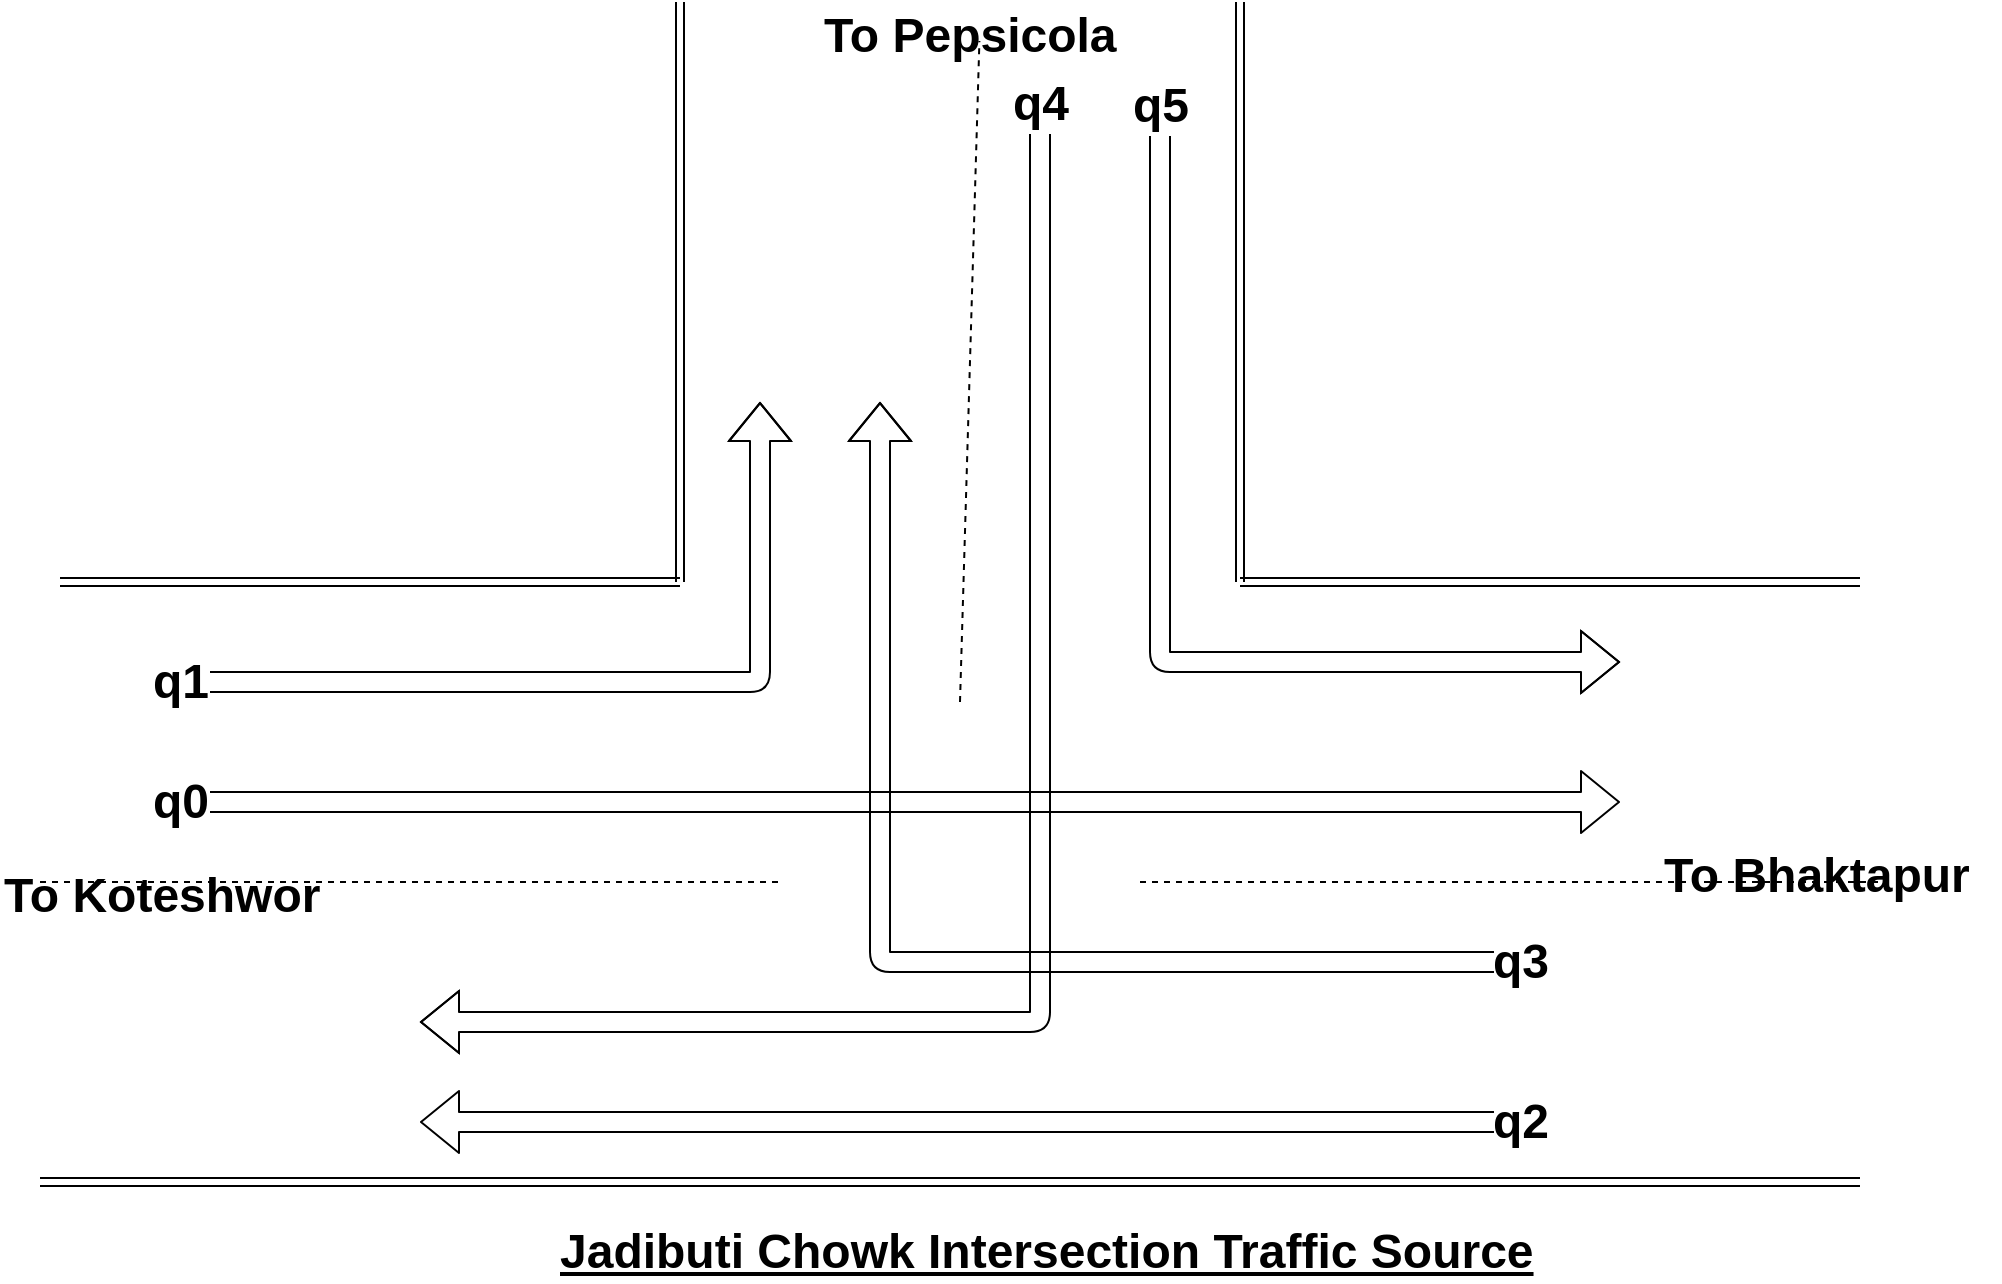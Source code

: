 <mxfile version="11.1.2" type="github"><diagram id="qSWy11BJBHWPaZ05uFA8" name="Page-1"><mxGraphModel dx="2697" dy="1907" grid="1" gridSize="10" guides="1" tooltips="1" connect="1" arrows="1" fold="1" page="1" pageScale="1" pageWidth="850" pageHeight="1100" math="0" shadow="0"><root><mxCell id="0"/><mxCell id="1" parent="0"/><mxCell id="9vvSmZwgqN4QdBZupE5t-1" value="" style="shape=link;html=1;" parent="1" edge="1"><mxGeometry width="50" height="50" relative="1" as="geometry"><mxPoint x="40" y="290" as="sourcePoint"/><mxPoint x="40" as="targetPoint"/></mxGeometry></mxCell><mxCell id="9vvSmZwgqN4QdBZupE5t-3" value="" style="shape=link;html=1;" parent="1" edge="1"><mxGeometry width="50" height="50" relative="1" as="geometry"><mxPoint x="320" y="290" as="sourcePoint"/><mxPoint x="320" as="targetPoint"/></mxGeometry></mxCell><mxCell id="9vvSmZwgqN4QdBZupE5t-4" value="" style="shape=link;html=1;" parent="1" edge="1"><mxGeometry width="50" height="50" relative="1" as="geometry"><mxPoint x="40" y="290" as="sourcePoint"/><mxPoint x="-270" y="290" as="targetPoint"/></mxGeometry></mxCell><mxCell id="9vvSmZwgqN4QdBZupE5t-5" value="" style="shape=link;html=1;" parent="1" edge="1"><mxGeometry width="50" height="50" relative="1" as="geometry"><mxPoint x="630" y="290" as="sourcePoint"/><mxPoint x="320" y="290" as="targetPoint"/></mxGeometry></mxCell><mxCell id="9vvSmZwgqN4QdBZupE5t-6" value="" style="shape=link;html=1;" parent="1" edge="1"><mxGeometry width="50" height="50" relative="1" as="geometry"><mxPoint x="630" y="590" as="sourcePoint"/><mxPoint x="-280" y="590" as="targetPoint"/></mxGeometry></mxCell><mxCell id="9vvSmZwgqN4QdBZupE5t-7" value="" style="endArrow=none;dashed=1;html=1;" parent="1" edge="1"><mxGeometry width="50" height="50" relative="1" as="geometry"><mxPoint x="-280" y="440" as="sourcePoint"/><mxPoint x="90" y="440" as="targetPoint"/></mxGeometry></mxCell><mxCell id="9vvSmZwgqN4QdBZupE5t-8" value="" style="endArrow=none;dashed=1;html=1;" parent="1" edge="1"><mxGeometry width="50" height="50" relative="1" as="geometry"><mxPoint x="270" y="440" as="sourcePoint"/><mxPoint x="640" y="440" as="targetPoint"/></mxGeometry></mxCell><mxCell id="9vvSmZwgqN4QdBZupE5t-9" value="" style="endArrow=none;dashed=1;html=1;" parent="1" edge="1" source="WSFRDcevJ0OsIQPhY7j6-14"><mxGeometry width="50" height="50" relative="1" as="geometry"><mxPoint x="180" y="350" as="sourcePoint"/><mxPoint x="180" as="targetPoint"/></mxGeometry></mxCell><mxCell id="WSFRDcevJ0OsIQPhY7j6-1" value="" style="shape=flexArrow;endArrow=classic;html=1;" edge="1" parent="1"><mxGeometry width="50" height="50" relative="1" as="geometry"><mxPoint x="280" y="50" as="sourcePoint"/><mxPoint x="510" y="330" as="targetPoint"/><Array as="points"><mxPoint x="280" y="330"/></Array></mxGeometry></mxCell><mxCell id="WSFRDcevJ0OsIQPhY7j6-3" value="&lt;font style=&quot;font-size: 24px&quot;&gt;&lt;b&gt;q5&lt;/b&gt;&lt;/font&gt;" style="text;html=1;resizable=0;points=[];align=center;verticalAlign=middle;labelBackgroundColor=#ffffff;" vertex="1" connectable="0" parent="WSFRDcevJ0OsIQPhY7j6-1"><mxGeometry x="-0.916" y="4" relative="1" as="geometry"><mxPoint x="-4" y="-20" as="offset"/></mxGeometry></mxCell><mxCell id="WSFRDcevJ0OsIQPhY7j6-4" value="" style="shape=flexArrow;endArrow=classic;html=1;" edge="1" parent="1"><mxGeometry width="50" height="50" relative="1" as="geometry"><mxPoint x="-200" y="340" as="sourcePoint"/><mxPoint x="80" y="200" as="targetPoint"/><Array as="points"><mxPoint x="80" y="340"/></Array></mxGeometry></mxCell><mxCell id="WSFRDcevJ0OsIQPhY7j6-5" value="&lt;font style=&quot;font-size: 24px&quot;&gt;&lt;b&gt;q1&lt;/b&gt;&lt;/font&gt;" style="text;html=1;resizable=0;points=[];align=center;verticalAlign=middle;labelBackgroundColor=#ffffff;" vertex="1" connectable="0" parent="WSFRDcevJ0OsIQPhY7j6-4"><mxGeometry x="-0.916" y="4" relative="1" as="geometry"><mxPoint x="-27.5" y="4" as="offset"/></mxGeometry></mxCell><mxCell id="WSFRDcevJ0OsIQPhY7j6-6" value="" style="shape=flexArrow;endArrow=classic;html=1;" edge="1" parent="1"><mxGeometry width="50" height="50" relative="1" as="geometry"><mxPoint x="450" y="480" as="sourcePoint"/><mxPoint x="140" y="200" as="targetPoint"/><Array as="points"><mxPoint x="140" y="480"/></Array></mxGeometry></mxCell><mxCell id="WSFRDcevJ0OsIQPhY7j6-7" value="&lt;font style=&quot;font-size: 24px&quot;&gt;&lt;b&gt;q3&lt;/b&gt;&lt;/font&gt;" style="text;html=1;resizable=0;points=[];align=center;verticalAlign=middle;labelBackgroundColor=#ffffff;" vertex="1" connectable="0" parent="WSFRDcevJ0OsIQPhY7j6-6"><mxGeometry x="-0.916" y="4" relative="1" as="geometry"><mxPoint x="34.5" y="-4" as="offset"/></mxGeometry></mxCell><mxCell id="WSFRDcevJ0OsIQPhY7j6-8" value="" style="shape=flexArrow;endArrow=classic;html=1;" edge="1" parent="1"><mxGeometry width="50" height="50" relative="1" as="geometry"><mxPoint x="220" y="50" as="sourcePoint"/><mxPoint x="-90" y="510" as="targetPoint"/><Array as="points"><mxPoint x="220" y="510"/></Array></mxGeometry></mxCell><mxCell id="WSFRDcevJ0OsIQPhY7j6-9" value="&lt;font style=&quot;font-size: 24px&quot;&gt;&lt;b&gt;q4&lt;/b&gt;&lt;/font&gt;" style="text;html=1;resizable=0;points=[];align=center;verticalAlign=middle;labelBackgroundColor=#ffffff;" vertex="1" connectable="0" parent="WSFRDcevJ0OsIQPhY7j6-8"><mxGeometry x="-0.916" y="4" relative="1" as="geometry"><mxPoint x="-4" y="-31.5" as="offset"/></mxGeometry></mxCell><mxCell id="WSFRDcevJ0OsIQPhY7j6-10" value="" style="shape=flexArrow;endArrow=classic;html=1;" edge="1" parent="1"><mxGeometry width="50" height="50" relative="1" as="geometry"><mxPoint x="-200" y="400" as="sourcePoint"/><mxPoint x="510" y="400" as="targetPoint"/></mxGeometry></mxCell><mxCell id="WSFRDcevJ0OsIQPhY7j6-11" value="&lt;font style=&quot;font-size: 24px&quot;&gt;&lt;b&gt;q0&lt;/b&gt;&lt;/font&gt;" style="text;html=1;resizable=0;points=[];align=center;verticalAlign=middle;labelBackgroundColor=#ffffff;" vertex="1" connectable="0" parent="WSFRDcevJ0OsIQPhY7j6-10"><mxGeometry x="-0.93" relative="1" as="geometry"><mxPoint x="-35" as="offset"/></mxGeometry></mxCell><mxCell id="WSFRDcevJ0OsIQPhY7j6-12" value="" style="shape=flexArrow;endArrow=classic;html=1;" edge="1" parent="1"><mxGeometry width="50" height="50" relative="1" as="geometry"><mxPoint x="450" y="560" as="sourcePoint"/><mxPoint x="-90" y="560" as="targetPoint"/></mxGeometry></mxCell><mxCell id="WSFRDcevJ0OsIQPhY7j6-13" value="&lt;font style=&quot;font-size: 24px&quot;&gt;&lt;b&gt;q2&lt;/b&gt;&lt;/font&gt;" style="text;html=1;resizable=0;points=[];align=center;verticalAlign=middle;labelBackgroundColor=#ffffff;" vertex="1" connectable="0" parent="WSFRDcevJ0OsIQPhY7j6-12"><mxGeometry x="-0.93" relative="1" as="geometry"><mxPoint x="28.5" as="offset"/></mxGeometry></mxCell><mxCell id="WSFRDcevJ0OsIQPhY7j6-14" value="&lt;font style=&quot;font-size: 24px&quot;&gt;&lt;b&gt;To Pepsicola&lt;/b&gt;&lt;/font&gt;" style="text;html=1;resizable=0;points=[];autosize=1;align=left;verticalAlign=top;spacingTop=-4;" vertex="1" parent="1"><mxGeometry x="110" y="-0.5" width="160" height="20" as="geometry"/></mxCell><mxCell id="WSFRDcevJ0OsIQPhY7j6-15" value="" style="endArrow=none;dashed=1;html=1;" edge="1" parent="1" target="WSFRDcevJ0OsIQPhY7j6-14"><mxGeometry width="50" height="50" relative="1" as="geometry"><mxPoint x="180" y="350" as="sourcePoint"/><mxPoint x="180" as="targetPoint"/></mxGeometry></mxCell><mxCell id="WSFRDcevJ0OsIQPhY7j6-16" value="&lt;font style=&quot;font-size: 24px&quot;&gt;&lt;b&gt;To Bhaktapur&lt;/b&gt;&lt;/font&gt;" style="text;html=1;resizable=0;points=[];autosize=1;align=left;verticalAlign=top;spacingTop=-4;" vertex="1" parent="1"><mxGeometry x="530" y="420" width="170" height="20" as="geometry"/></mxCell><mxCell id="WSFRDcevJ0OsIQPhY7j6-17" value="&lt;font style=&quot;font-size: 24px&quot;&gt;&lt;b&gt;To Koteshwor&lt;/b&gt;&lt;/font&gt;" style="text;html=1;resizable=0;points=[];autosize=1;align=left;verticalAlign=top;spacingTop=-4;" vertex="1" parent="1"><mxGeometry x="-300" y="430" width="170" height="20" as="geometry"/></mxCell><mxCell id="WSFRDcevJ0OsIQPhY7j6-18" value="&lt;font style=&quot;font-size: 24px&quot;&gt;&lt;b&gt;&lt;u&gt;Jadibuti Chowk Intersection Traffic Source&lt;/u&gt;&lt;/b&gt;&lt;/font&gt;" style="text;html=1;resizable=0;points=[];autosize=1;align=left;verticalAlign=top;spacingTop=-4;" vertex="1" parent="1"><mxGeometry x="-22" y="608" width="500" height="20" as="geometry"/></mxCell></root></mxGraphModel></diagram></mxfile>